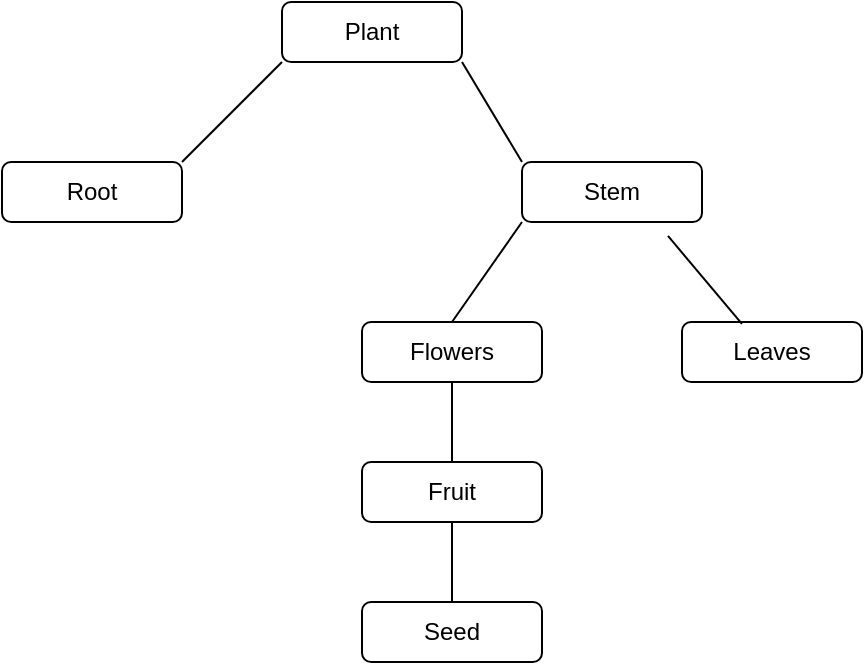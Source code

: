 <mxfile version="24.7.1" type="device">
  <diagram name="Page-1" id="YgVejucHib48huBusIxR">
    <mxGraphModel dx="792" dy="1139" grid="1" gridSize="10" guides="1" tooltips="1" connect="1" arrows="1" fold="1" page="1" pageScale="1" pageWidth="850" pageHeight="1100" math="0" shadow="0">
      <root>
        <mxCell id="0" />
        <mxCell id="1" parent="0" />
        <mxCell id="ilnDOgYixkTVRzA1u4ON-3" value="Plant" style="rounded=1;whiteSpace=wrap;html=1;" vertex="1" parent="1">
          <mxGeometry x="400" y="430" width="90" height="30" as="geometry" />
        </mxCell>
        <mxCell id="ilnDOgYixkTVRzA1u4ON-4" value="Leaves" style="rounded=1;whiteSpace=wrap;html=1;" vertex="1" parent="1">
          <mxGeometry x="600" y="590" width="90" height="30" as="geometry" />
        </mxCell>
        <mxCell id="ilnDOgYixkTVRzA1u4ON-5" value="Flowers" style="rounded=1;whiteSpace=wrap;html=1;" vertex="1" parent="1">
          <mxGeometry x="440" y="590" width="90" height="30" as="geometry" />
        </mxCell>
        <mxCell id="ilnDOgYixkTVRzA1u4ON-6" value="Seed" style="rounded=1;whiteSpace=wrap;html=1;" vertex="1" parent="1">
          <mxGeometry x="440" y="730" width="90" height="30" as="geometry" />
        </mxCell>
        <mxCell id="ilnDOgYixkTVRzA1u4ON-7" value="Fruit" style="rounded=1;whiteSpace=wrap;html=1;" vertex="1" parent="1">
          <mxGeometry x="440" y="660" width="90" height="30" as="geometry" />
        </mxCell>
        <mxCell id="ilnDOgYixkTVRzA1u4ON-8" value="Root" style="rounded=1;whiteSpace=wrap;html=1;" vertex="1" parent="1">
          <mxGeometry x="260" y="510" width="90" height="30" as="geometry" />
        </mxCell>
        <mxCell id="ilnDOgYixkTVRzA1u4ON-9" value="Stem" style="rounded=1;whiteSpace=wrap;html=1;" vertex="1" parent="1">
          <mxGeometry x="520" y="510" width="90" height="30" as="geometry" />
        </mxCell>
        <mxCell id="ilnDOgYixkTVRzA1u4ON-11" value="" style="endArrow=none;html=1;rounded=0;entryX=0;entryY=1;entryDx=0;entryDy=0;exitX=1;exitY=0;exitDx=0;exitDy=0;" edge="1" parent="1" source="ilnDOgYixkTVRzA1u4ON-8" target="ilnDOgYixkTVRzA1u4ON-3">
          <mxGeometry width="50" height="50" relative="1" as="geometry">
            <mxPoint x="410" y="610" as="sourcePoint" />
            <mxPoint x="460" y="560" as="targetPoint" />
          </mxGeometry>
        </mxCell>
        <mxCell id="ilnDOgYixkTVRzA1u4ON-12" value="" style="endArrow=none;html=1;rounded=0;entryX=0.5;entryY=1;entryDx=0;entryDy=0;exitX=0.5;exitY=0;exitDx=0;exitDy=0;" edge="1" parent="1" source="ilnDOgYixkTVRzA1u4ON-7" target="ilnDOgYixkTVRzA1u4ON-5">
          <mxGeometry width="50" height="50" relative="1" as="geometry">
            <mxPoint x="360" y="520" as="sourcePoint" />
            <mxPoint x="410" y="470" as="targetPoint" />
          </mxGeometry>
        </mxCell>
        <mxCell id="ilnDOgYixkTVRzA1u4ON-13" value="" style="endArrow=none;html=1;rounded=0;entryX=0.811;entryY=1.233;entryDx=0;entryDy=0;exitX=0.333;exitY=0.033;exitDx=0;exitDy=0;exitPerimeter=0;entryPerimeter=0;" edge="1" parent="1" source="ilnDOgYixkTVRzA1u4ON-4" target="ilnDOgYixkTVRzA1u4ON-9">
          <mxGeometry width="50" height="50" relative="1" as="geometry">
            <mxPoint x="370" y="530" as="sourcePoint" />
            <mxPoint x="420" y="480" as="targetPoint" />
          </mxGeometry>
        </mxCell>
        <mxCell id="ilnDOgYixkTVRzA1u4ON-14" value="" style="endArrow=none;html=1;rounded=0;entryX=0.5;entryY=0;entryDx=0;entryDy=0;exitX=0;exitY=1;exitDx=0;exitDy=0;" edge="1" parent="1" source="ilnDOgYixkTVRzA1u4ON-9" target="ilnDOgYixkTVRzA1u4ON-5">
          <mxGeometry width="50" height="50" relative="1" as="geometry">
            <mxPoint x="380" y="540" as="sourcePoint" />
            <mxPoint x="430" y="490" as="targetPoint" />
          </mxGeometry>
        </mxCell>
        <mxCell id="ilnDOgYixkTVRzA1u4ON-15" value="" style="endArrow=none;html=1;rounded=0;entryX=1;entryY=1;entryDx=0;entryDy=0;exitX=0;exitY=0;exitDx=0;exitDy=0;" edge="1" parent="1" source="ilnDOgYixkTVRzA1u4ON-9" target="ilnDOgYixkTVRzA1u4ON-3">
          <mxGeometry width="50" height="50" relative="1" as="geometry">
            <mxPoint x="390" y="550" as="sourcePoint" />
            <mxPoint x="440" y="500" as="targetPoint" />
          </mxGeometry>
        </mxCell>
        <mxCell id="ilnDOgYixkTVRzA1u4ON-16" value="" style="endArrow=none;html=1;rounded=0;entryX=0.5;entryY=1;entryDx=0;entryDy=0;exitX=0.5;exitY=0;exitDx=0;exitDy=0;" edge="1" parent="1" source="ilnDOgYixkTVRzA1u4ON-6" target="ilnDOgYixkTVRzA1u4ON-7">
          <mxGeometry width="50" height="50" relative="1" as="geometry">
            <mxPoint x="400" y="560" as="sourcePoint" />
            <mxPoint x="450" y="510" as="targetPoint" />
          </mxGeometry>
        </mxCell>
      </root>
    </mxGraphModel>
  </diagram>
</mxfile>
